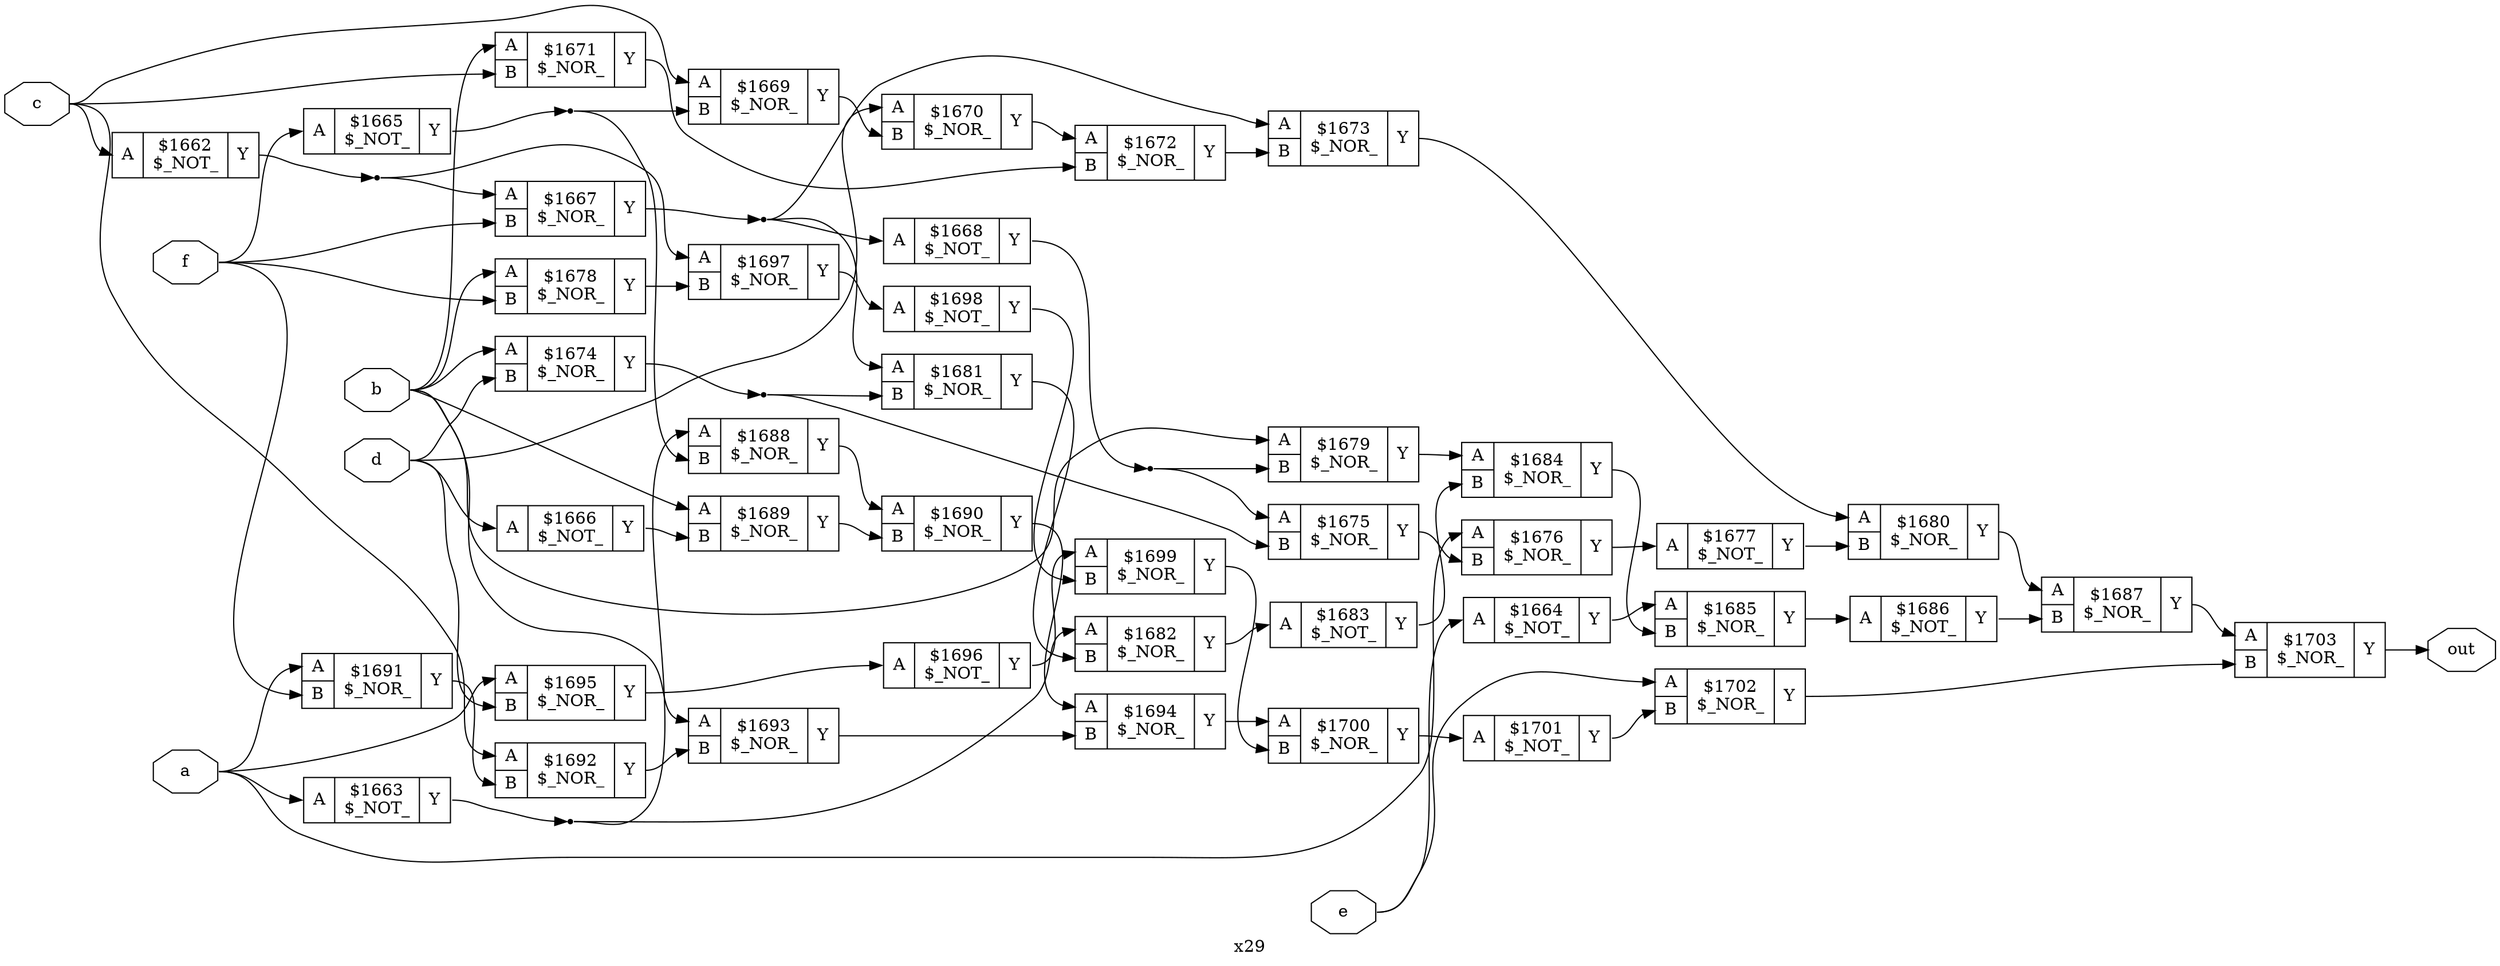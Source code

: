 digraph "x29" {
label="x29";
rankdir="LR";
remincross=true;
n42 [ shape=octagon, label="a", color="black", fontcolor="black" ];
n43 [ shape=octagon, label="b", color="black", fontcolor="black" ];
n44 [ shape=octagon, label="c", color="black", fontcolor="black" ];
n45 [ shape=octagon, label="d", color="black", fontcolor="black" ];
n46 [ shape=octagon, label="e", color="black", fontcolor="black" ];
n47 [ shape=octagon, label="f", color="black", fontcolor="black" ];
n48 [ shape=octagon, label="out", color="black", fontcolor="black" ];
c51 [ shape=record, label="{{<p49> A}|$1662\n$_NOT_|{<p50> Y}}" ];
c52 [ shape=record, label="{{<p49> A}|$1663\n$_NOT_|{<p50> Y}}" ];
c53 [ shape=record, label="{{<p49> A}|$1664\n$_NOT_|{<p50> Y}}" ];
c54 [ shape=record, label="{{<p49> A}|$1665\n$_NOT_|{<p50> Y}}" ];
c55 [ shape=record, label="{{<p49> A}|$1666\n$_NOT_|{<p50> Y}}" ];
c57 [ shape=record, label="{{<p49> A|<p56> B}|$1667\n$_NOR_|{<p50> Y}}" ];
c58 [ shape=record, label="{{<p49> A}|$1668\n$_NOT_|{<p50> Y}}" ];
c59 [ shape=record, label="{{<p49> A|<p56> B}|$1669\n$_NOR_|{<p50> Y}}" ];
c60 [ shape=record, label="{{<p49> A|<p56> B}|$1670\n$_NOR_|{<p50> Y}}" ];
c61 [ shape=record, label="{{<p49> A|<p56> B}|$1671\n$_NOR_|{<p50> Y}}" ];
c62 [ shape=record, label="{{<p49> A|<p56> B}|$1672\n$_NOR_|{<p50> Y}}" ];
c63 [ shape=record, label="{{<p49> A|<p56> B}|$1673\n$_NOR_|{<p50> Y}}" ];
c64 [ shape=record, label="{{<p49> A|<p56> B}|$1674\n$_NOR_|{<p50> Y}}" ];
c65 [ shape=record, label="{{<p49> A|<p56> B}|$1675\n$_NOR_|{<p50> Y}}" ];
c66 [ shape=record, label="{{<p49> A|<p56> B}|$1676\n$_NOR_|{<p50> Y}}" ];
c67 [ shape=record, label="{{<p49> A}|$1677\n$_NOT_|{<p50> Y}}" ];
c68 [ shape=record, label="{{<p49> A|<p56> B}|$1678\n$_NOR_|{<p50> Y}}" ];
c69 [ shape=record, label="{{<p49> A|<p56> B}|$1679\n$_NOR_|{<p50> Y}}" ];
c70 [ shape=record, label="{{<p49> A|<p56> B}|$1680\n$_NOR_|{<p50> Y}}" ];
c71 [ shape=record, label="{{<p49> A|<p56> B}|$1681\n$_NOR_|{<p50> Y}}" ];
c72 [ shape=record, label="{{<p49> A|<p56> B}|$1682\n$_NOR_|{<p50> Y}}" ];
c73 [ shape=record, label="{{<p49> A}|$1683\n$_NOT_|{<p50> Y}}" ];
c74 [ shape=record, label="{{<p49> A|<p56> B}|$1684\n$_NOR_|{<p50> Y}}" ];
c75 [ shape=record, label="{{<p49> A|<p56> B}|$1685\n$_NOR_|{<p50> Y}}" ];
c76 [ shape=record, label="{{<p49> A}|$1686\n$_NOT_|{<p50> Y}}" ];
c77 [ shape=record, label="{{<p49> A|<p56> B}|$1687\n$_NOR_|{<p50> Y}}" ];
c78 [ shape=record, label="{{<p49> A|<p56> B}|$1688\n$_NOR_|{<p50> Y}}" ];
c79 [ shape=record, label="{{<p49> A|<p56> B}|$1689\n$_NOR_|{<p50> Y}}" ];
c80 [ shape=record, label="{{<p49> A|<p56> B}|$1690\n$_NOR_|{<p50> Y}}" ];
c81 [ shape=record, label="{{<p49> A|<p56> B}|$1691\n$_NOR_|{<p50> Y}}" ];
c82 [ shape=record, label="{{<p49> A|<p56> B}|$1692\n$_NOR_|{<p50> Y}}" ];
c83 [ shape=record, label="{{<p49> A|<p56> B}|$1693\n$_NOR_|{<p50> Y}}" ];
c84 [ shape=record, label="{{<p49> A|<p56> B}|$1694\n$_NOR_|{<p50> Y}}" ];
c85 [ shape=record, label="{{<p49> A|<p56> B}|$1695\n$_NOR_|{<p50> Y}}" ];
c86 [ shape=record, label="{{<p49> A}|$1696\n$_NOT_|{<p50> Y}}" ];
c87 [ shape=record, label="{{<p49> A|<p56> B}|$1697\n$_NOR_|{<p50> Y}}" ];
c88 [ shape=record, label="{{<p49> A}|$1698\n$_NOT_|{<p50> Y}}" ];
c89 [ shape=record, label="{{<p49> A|<p56> B}|$1699\n$_NOR_|{<p50> Y}}" ];
c90 [ shape=record, label="{{<p49> A|<p56> B}|$1700\n$_NOR_|{<p50> Y}}" ];
c91 [ shape=record, label="{{<p49> A}|$1701\n$_NOT_|{<p50> Y}}" ];
c92 [ shape=record, label="{{<p49> A|<p56> B}|$1702\n$_NOR_|{<p50> Y}}" ];
c93 [ shape=record, label="{{<p49> A|<p56> B}|$1703\n$_NOR_|{<p50> Y}}" ];
c53:p50:e -> c75:p49:w [color="black", label=""];
c63:p50:e -> c70:p49:w [color="black", label=""];
n11 [ shape=point ];
c64:p50:e -> n11:w [color="black", label=""];
n11:e -> c65:p56:w [color="black", label=""];
n11:e -> c71:p56:w [color="black", label=""];
c65:p50:e -> c66:p56:w [color="black", label=""];
c66:p50:e -> c67:p49:w [color="black", label=""];
c67:p50:e -> c70:p56:w [color="black", label=""];
c68:p50:e -> c87:p56:w [color="black", label=""];
c69:p50:e -> c74:p49:w [color="black", label=""];
c70:p50:e -> c77:p49:w [color="black", label=""];
c71:p50:e -> c72:p56:w [color="black", label=""];
c72:p50:e -> c73:p49:w [color="black", label=""];
n2 [ shape=point ];
c54:p50:e -> n2:w [color="black", label=""];
n2:e -> c59:p56:w [color="black", label=""];
n2:e -> c78:p56:w [color="black", label=""];
c73:p50:e -> c74:p56:w [color="black", label=""];
c74:p50:e -> c75:p56:w [color="black", label=""];
c75:p50:e -> c76:p49:w [color="black", label=""];
c76:p50:e -> c77:p56:w [color="black", label=""];
c77:p50:e -> c93:p49:w [color="black", label=""];
c78:p50:e -> c80:p49:w [color="black", label=""];
c79:p50:e -> c80:p56:w [color="black", label=""];
c80:p50:e -> c84:p49:w [color="black", label=""];
c81:p50:e -> c82:p56:w [color="black", label=""];
c82:p50:e -> c83:p56:w [color="black", label=""];
c55:p50:e -> c79:p56:w [color="black", label=""];
c83:p50:e -> c84:p56:w [color="black", label=""];
c84:p50:e -> c90:p49:w [color="black", label=""];
c85:p50:e -> c86:p49:w [color="black", label=""];
c86:p50:e -> c89:p49:w [color="black", label=""];
c87:p50:e -> c88:p49:w [color="black", label=""];
c88:p50:e -> c89:p56:w [color="black", label=""];
c89:p50:e -> c90:p56:w [color="black", label=""];
c90:p50:e -> c91:p49:w [color="black", label=""];
c91:p50:e -> c92:p56:w [color="black", label=""];
c92:p50:e -> c93:p56:w [color="black", label=""];
n4 [ shape=point ];
c57:p50:e -> n4:w [color="black", label=""];
n4:e -> c58:p49:w [color="black", label=""];
n4:e -> c63:p49:w [color="black", label=""];
n4:e -> c71:p49:w [color="black", label=""];
n40 [ shape=point ];
c51:p50:e -> n40:w [color="black", label=""];
n40:e -> c57:p49:w [color="black", label=""];
n40:e -> c87:p49:w [color="black", label=""];
n41 [ shape=point ];
c52:p50:e -> n41:w [color="black", label=""];
n41:e -> c72:p49:w [color="black", label=""];
n41:e -> c78:p49:w [color="black", label=""];
n42:e -> c52:p49:w [color="black", label=""];
n42:e -> c66:p49:w [color="black", label=""];
n42:e -> c81:p49:w [color="black", label=""];
n42:e -> c85:p49:w [color="black", label=""];
n43:e -> c61:p49:w [color="black", label=""];
n43:e -> c64:p49:w [color="black", label=""];
n43:e -> c68:p49:w [color="black", label=""];
n43:e -> c69:p49:w [color="black", label=""];
n43:e -> c79:p49:w [color="black", label=""];
n43:e -> c83:p49:w [color="black", label=""];
n44:e -> c51:p49:w [color="black", label=""];
n44:e -> c59:p49:w [color="black", label=""];
n44:e -> c61:p56:w [color="black", label=""];
n44:e -> c82:p49:w [color="black", label=""];
n45:e -> c55:p49:w [color="black", label=""];
n45:e -> c60:p49:w [color="black", label=""];
n45:e -> c64:p56:w [color="black", label=""];
n45:e -> c85:p56:w [color="black", label=""];
n46:e -> c53:p49:w [color="black", label=""];
n46:e -> c92:p49:w [color="black", label=""];
n47:e -> c54:p49:w [color="black", label=""];
n47:e -> c57:p56:w [color="black", label=""];
n47:e -> c68:p56:w [color="black", label=""];
n47:e -> c81:p56:w [color="black", label=""];
c93:p50:e -> n48:w [color="black", label=""];
n5 [ shape=point ];
c58:p50:e -> n5:w [color="black", label=""];
n5:e -> c65:p49:w [color="black", label=""];
n5:e -> c69:p56:w [color="black", label=""];
c59:p50:e -> c60:p56:w [color="black", label=""];
c60:p50:e -> c62:p49:w [color="black", label=""];
c61:p50:e -> c62:p56:w [color="black", label=""];
c62:p50:e -> c63:p56:w [color="black", label=""];
}
